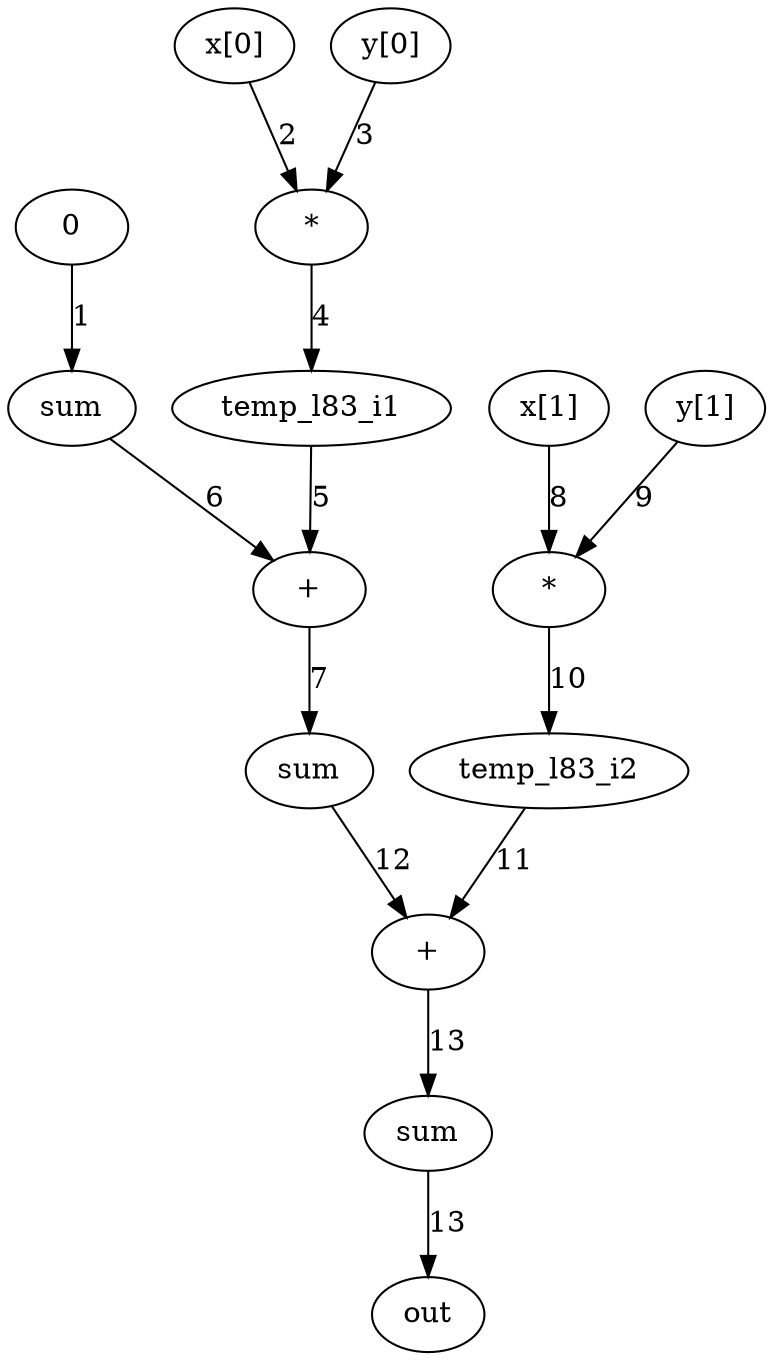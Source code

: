 Digraph G{
const1 [label="0", att1=const];
"sum_1" [label="sum", att1=var, att2=loc, att3=int ];
const1->"sum_1" [label="1", ord="1"];
"x[0]_0_l" [label="x[0]", att1=var, att2=inte, att3=short ];
"y[0]_0_r" [label="y[0]", att1=var, att2=inte, att3=short ];
op1 [label="*", att1=op];
temp1 [label="temp_l83_i1", att1=var, att2=loc, att3=int ];
"x[0]_0_l"->op1 [label="2", ord="2", pos="l"];
"y[0]_0_r"->op1 [label="3", ord="3", pos="r"];
op1->temp1 [label="4", ord="4"];
temp1 [label="temp_l83_i1", att1=var, att2=loc, att3=int ];
"sum_1" [label=sum, att1=var, att2=loc, att3=int ];
op2 [label="+", att1=op ];
"sum_2" [label=sum, att1=var, att2=loc, att3=int ];
temp1->op2 [label="5", ord="5", pos="r"];
"sum_1"->op2 [label="6", ord="6", pos="l"];
op2->"sum_2" [label="7", ord="7"];
"x[1]_0_l" [label="x[1]", att1=var, att2=inte, att3=short ];
"y[1]_0_r" [label="y[1]", att1=var, att2=inte, att3=short ];
op3 [label="*", att1=op];
temp2 [label="temp_l83_i2", att1=var, att2=loc, att3=int ];
"x[1]_0_l"->op3 [label="8", ord="8", pos="l"];
"y[1]_0_r"->op3 [label="9", ord="9", pos="r"];
op3->temp2 [label="10", ord="10"];
temp2 [label="temp_l83_i2", att1=var, att2=loc, att3=int ];
"sum_2" [label=sum, att1=var, att2=loc, att3=int ];
op4 [label="+", att1=op ];
"sum_3" [label=sum, att1=var, att2=loc, att3=int ];
temp2->op4 [label="11", ord="11", pos="r"];
"sum_2"->op4 [label="12", ord="12", pos="l"];
op4->"sum_3" [label="13", ord="13"];
"sum_3" [label=sum, att1=var, att2=loc, att3=int ];
"out_0" [label=out, att1=var, att2=inte, att3=int ];
"sum_3"->out_0 [label="13", ord="13"];
}
